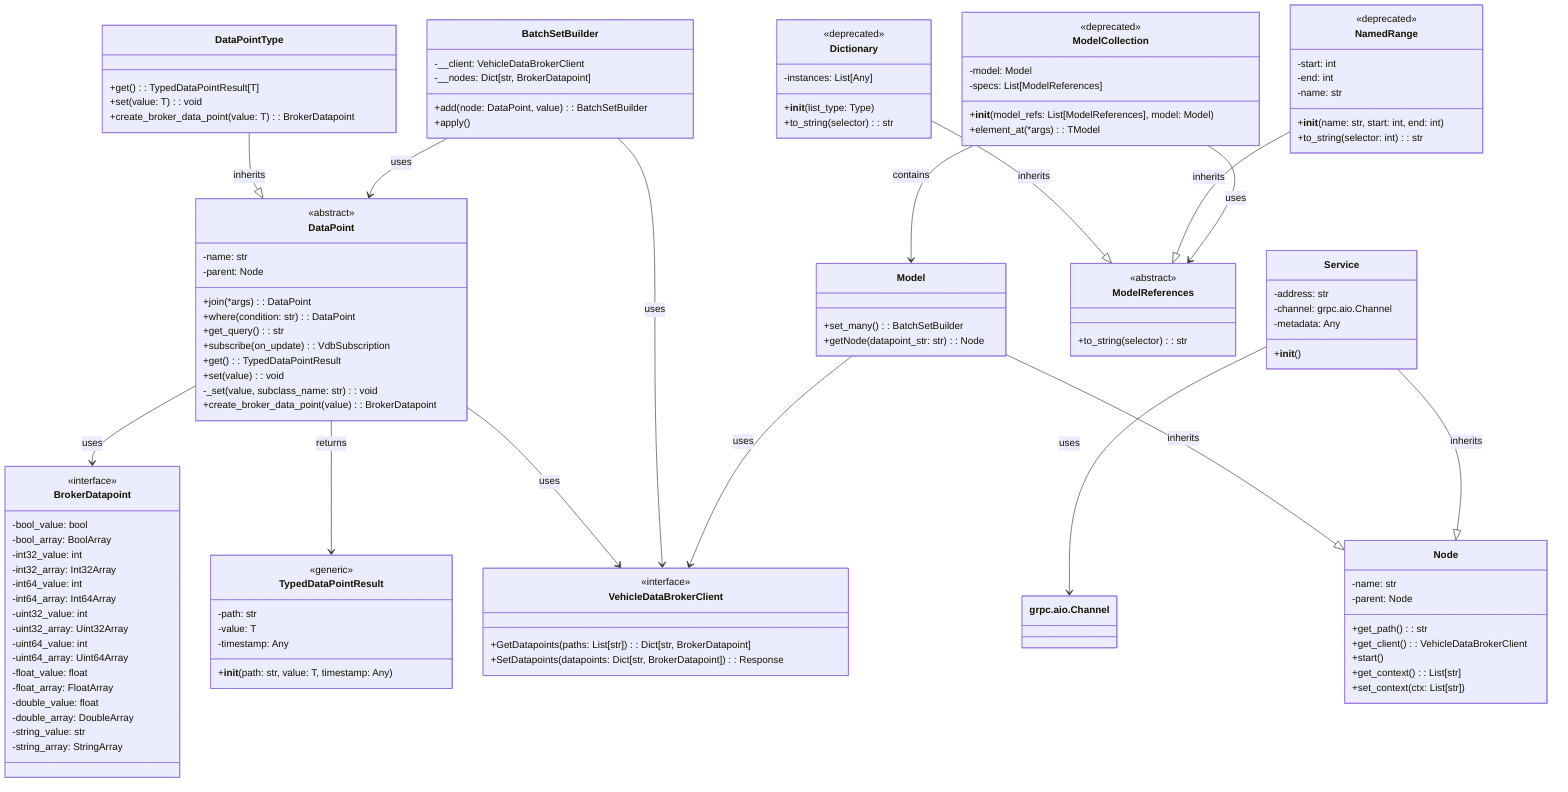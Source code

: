 classDiagram
    class Node {
        -name: str
        -parent: Node
        +get_path(): str
        +get_client(): VehicleDataBrokerClient
        +start()
        +get_context(): List[str]
        +set_context(ctx: List[str])
    }

    class DataPoint {
        <<abstract>>
        -name: str
        -parent: Node
        +join(*args): DataPoint
        +where(condition: str): DataPoint
        +get_query(): str
        +subscribe(on_update): VdbSubscription
        +get(): TypedDataPointResult
        +set(value): void
        -_set(value, subclass_name: str): void
        +create_broker_data_point(value): BrokerDatapoint
    }

    class DataPointType {
        +get(): TypedDataPointResult[T]
        +set(value: T): void
        +create_broker_data_point(value: T): BrokerDatapoint
    }

    class BatchSetBuilder {
        -__client: VehicleDataBrokerClient
        -__nodes: Dict[str, BrokerDatapoint]
        +add(node: DataPoint, value): BatchSetBuilder
        +apply()
    }

    class Model {
        +set_many(): BatchSetBuilder
        +getNode(datapoint_str: str): Node
    }

    class Service {
        -address: str
        -channel: grpc.aio.Channel
        -metadata: Any
        +__init__()
    }

    class ModelReferences {
        <<abstract>>
        <<deprecated>>
        +to_string(selector): str
    }

    class Dictionary {
        <<deprecated>>
        -instances: List[Any]
        +__init__(list_type: Type)
        +to_string(selector): str
    }

    class NamedRange {
        <<deprecated>>
        -start: int
        -end: int
        -name: str
        +__init__(name: str, start: int, end: int)
        +to_string(selector: int): str
    }

    class ModelCollection {
        <<deprecated>>
        -model: Model
        -specs: List[ModelReferences]
        +__init__(model_refs: List[ModelReferences], model: Model)
        +element_at(*args): TModel
    }

    class VehicleDataBrokerClient {
        <<interface>>
        +GetDatapoints(paths: List[str]): Dict[str, BrokerDatapoint]
        +SetDatapoints(datapoints: Dict[str, BrokerDatapoint]): Response
    }

    class TypedDataPointResult {
        <<generic>>
        -path: str
        -value: T
        -timestamp: Any
        +__init__(path: str, value: T, timestamp: Any)
    }

    class BrokerDatapoint {
        <<interface>>
        -bool_value: bool
        -bool_array: BoolArray
        -int32_value: int
        -int32_array: Int32Array
        -int64_value: int
        -int64_array: Int64Array
        -uint32_value: int
        -uint32_array: Uint32Array
        -uint64_value: int
        -uint64_array: Uint64Array
        -float_value: float
        -float_array: FloatArray
        -double_value: float
        -double_array: DoubleArray
        -string_value: str
        -string_array: StringArray
    }

    DataPointType --|> DataPoint : inherits
    Model --|> Node : inherits
    Service --|> Node : inherits
    Dictionary --|> ModelReferences : inherits
    NamedRange --|> ModelReferences : inherits
    ModelCollection --> Model : contains
    ModelCollection --> ModelReferences : uses
    DataPoint --> VehicleDataBrokerClient : uses
    BatchSetBuilder --> VehicleDataBrokerClient : uses
    Model --> VehicleDataBrokerClient : uses
    DataPoint --> TypedDataPointResult : returns
    DataPoint --> BrokerDatapoint : uses
    BatchSetBuilder --> DataPoint : uses
    Service --> grpc.aio.Channel : uses